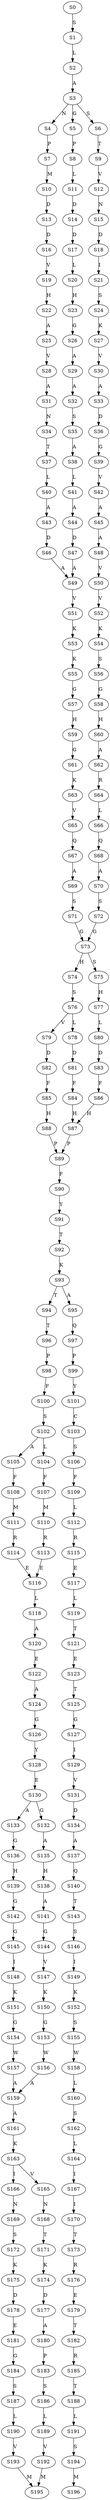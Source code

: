 strict digraph  {
	S0 -> S1 [ label = S ];
	S1 -> S2 [ label = L ];
	S2 -> S3 [ label = A ];
	S3 -> S4 [ label = N ];
	S3 -> S5 [ label = G ];
	S3 -> S6 [ label = S ];
	S4 -> S7 [ label = P ];
	S5 -> S8 [ label = P ];
	S6 -> S9 [ label = T ];
	S7 -> S10 [ label = M ];
	S8 -> S11 [ label = L ];
	S9 -> S12 [ label = V ];
	S10 -> S13 [ label = D ];
	S11 -> S14 [ label = D ];
	S12 -> S15 [ label = N ];
	S13 -> S16 [ label = D ];
	S14 -> S17 [ label = D ];
	S15 -> S18 [ label = D ];
	S16 -> S19 [ label = V ];
	S17 -> S20 [ label = L ];
	S18 -> S21 [ label = I ];
	S19 -> S22 [ label = H ];
	S20 -> S23 [ label = H ];
	S21 -> S24 [ label = S ];
	S22 -> S25 [ label = A ];
	S23 -> S26 [ label = G ];
	S24 -> S27 [ label = K ];
	S25 -> S28 [ label = V ];
	S26 -> S29 [ label = A ];
	S27 -> S30 [ label = V ];
	S28 -> S31 [ label = A ];
	S29 -> S32 [ label = A ];
	S30 -> S33 [ label = A ];
	S31 -> S34 [ label = N ];
	S32 -> S35 [ label = S ];
	S33 -> S36 [ label = D ];
	S34 -> S37 [ label = T ];
	S35 -> S38 [ label = A ];
	S36 -> S39 [ label = G ];
	S37 -> S40 [ label = L ];
	S38 -> S41 [ label = L ];
	S39 -> S42 [ label = V ];
	S40 -> S43 [ label = A ];
	S41 -> S44 [ label = A ];
	S42 -> S45 [ label = A ];
	S43 -> S46 [ label = D ];
	S44 -> S47 [ label = D ];
	S45 -> S48 [ label = A ];
	S46 -> S49 [ label = A ];
	S47 -> S49 [ label = A ];
	S48 -> S50 [ label = V ];
	S49 -> S51 [ label = V ];
	S50 -> S52 [ label = V ];
	S51 -> S53 [ label = K ];
	S52 -> S54 [ label = K ];
	S53 -> S55 [ label = K ];
	S54 -> S56 [ label = S ];
	S55 -> S57 [ label = G ];
	S56 -> S58 [ label = G ];
	S57 -> S59 [ label = H ];
	S58 -> S60 [ label = H ];
	S59 -> S61 [ label = G ];
	S60 -> S62 [ label = A ];
	S61 -> S63 [ label = K ];
	S62 -> S64 [ label = R ];
	S63 -> S65 [ label = V ];
	S64 -> S66 [ label = L ];
	S65 -> S67 [ label = Q ];
	S66 -> S68 [ label = Q ];
	S67 -> S69 [ label = A ];
	S68 -> S70 [ label = A ];
	S69 -> S71 [ label = S ];
	S70 -> S72 [ label = S ];
	S71 -> S73 [ label = G ];
	S72 -> S73 [ label = G ];
	S73 -> S74 [ label = H ];
	S73 -> S75 [ label = S ];
	S74 -> S76 [ label = S ];
	S75 -> S77 [ label = H ];
	S76 -> S78 [ label = L ];
	S76 -> S79 [ label = V ];
	S77 -> S80 [ label = L ];
	S78 -> S81 [ label = D ];
	S79 -> S82 [ label = D ];
	S80 -> S83 [ label = D ];
	S81 -> S84 [ label = F ];
	S82 -> S85 [ label = F ];
	S83 -> S86 [ label = F ];
	S84 -> S87 [ label = H ];
	S85 -> S88 [ label = H ];
	S86 -> S87 [ label = H ];
	S87 -> S89 [ label = P ];
	S88 -> S89 [ label = P ];
	S89 -> S90 [ label = F ];
	S90 -> S91 [ label = Y ];
	S91 -> S92 [ label = T ];
	S92 -> S93 [ label = K ];
	S93 -> S94 [ label = T ];
	S93 -> S95 [ label = A ];
	S94 -> S96 [ label = T ];
	S95 -> S97 [ label = Q ];
	S96 -> S98 [ label = P ];
	S97 -> S99 [ label = P ];
	S98 -> S100 [ label = F ];
	S99 -> S101 [ label = Y ];
	S100 -> S102 [ label = S ];
	S101 -> S103 [ label = C ];
	S102 -> S104 [ label = L ];
	S102 -> S105 [ label = A ];
	S103 -> S106 [ label = S ];
	S104 -> S107 [ label = F ];
	S105 -> S108 [ label = F ];
	S106 -> S109 [ label = F ];
	S107 -> S110 [ label = M ];
	S108 -> S111 [ label = M ];
	S109 -> S112 [ label = L ];
	S110 -> S113 [ label = R ];
	S111 -> S114 [ label = R ];
	S112 -> S115 [ label = R ];
	S113 -> S116 [ label = E ];
	S114 -> S116 [ label = E ];
	S115 -> S117 [ label = E ];
	S116 -> S118 [ label = L ];
	S117 -> S119 [ label = L ];
	S118 -> S120 [ label = A ];
	S119 -> S121 [ label = T ];
	S120 -> S122 [ label = E ];
	S121 -> S123 [ label = E ];
	S122 -> S124 [ label = A ];
	S123 -> S125 [ label = T ];
	S124 -> S126 [ label = G ];
	S125 -> S127 [ label = G ];
	S126 -> S128 [ label = Y ];
	S127 -> S129 [ label = I ];
	S128 -> S130 [ label = E ];
	S129 -> S131 [ label = V ];
	S130 -> S132 [ label = G ];
	S130 -> S133 [ label = A ];
	S131 -> S134 [ label = D ];
	S132 -> S135 [ label = A ];
	S133 -> S136 [ label = G ];
	S134 -> S137 [ label = A ];
	S135 -> S138 [ label = H ];
	S136 -> S139 [ label = H ];
	S137 -> S140 [ label = Q ];
	S138 -> S141 [ label = A ];
	S139 -> S142 [ label = G ];
	S140 -> S143 [ label = T ];
	S141 -> S144 [ label = G ];
	S142 -> S145 [ label = G ];
	S143 -> S146 [ label = S ];
	S144 -> S147 [ label = V ];
	S145 -> S148 [ label = I ];
	S146 -> S149 [ label = I ];
	S147 -> S150 [ label = K ];
	S148 -> S151 [ label = K ];
	S149 -> S152 [ label = K ];
	S150 -> S153 [ label = G ];
	S151 -> S154 [ label = G ];
	S152 -> S155 [ label = S ];
	S153 -> S156 [ label = W ];
	S154 -> S157 [ label = W ];
	S155 -> S158 [ label = W ];
	S156 -> S159 [ label = A ];
	S157 -> S159 [ label = A ];
	S158 -> S160 [ label = L ];
	S159 -> S161 [ label = A ];
	S160 -> S162 [ label = S ];
	S161 -> S163 [ label = K ];
	S162 -> S164 [ label = L ];
	S163 -> S165 [ label = V ];
	S163 -> S166 [ label = I ];
	S164 -> S167 [ label = I ];
	S165 -> S168 [ label = N ];
	S166 -> S169 [ label = N ];
	S167 -> S170 [ label = I ];
	S168 -> S171 [ label = T ];
	S169 -> S172 [ label = S ];
	S170 -> S173 [ label = T ];
	S171 -> S174 [ label = K ];
	S172 -> S175 [ label = K ];
	S173 -> S176 [ label = R ];
	S174 -> S177 [ label = D ];
	S175 -> S178 [ label = D ];
	S176 -> S179 [ label = E ];
	S177 -> S180 [ label = A ];
	S178 -> S181 [ label = E ];
	S179 -> S182 [ label = T ];
	S180 -> S183 [ label = P ];
	S181 -> S184 [ label = G ];
	S182 -> S185 [ label = R ];
	S183 -> S186 [ label = S ];
	S184 -> S187 [ label = S ];
	S185 -> S188 [ label = T ];
	S186 -> S189 [ label = L ];
	S187 -> S190 [ label = L ];
	S188 -> S191 [ label = L ];
	S189 -> S192 [ label = V ];
	S190 -> S193 [ label = V ];
	S191 -> S194 [ label = S ];
	S192 -> S195 [ label = M ];
	S193 -> S195 [ label = M ];
	S194 -> S196 [ label = M ];
}
